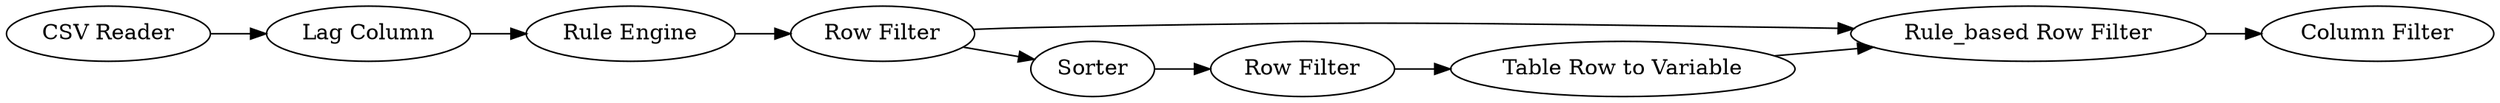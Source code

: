 digraph {
	7 -> 8
	4 -> 5
	3 -> 4
	1 -> 2
	2 -> 3
	8 -> 5
	6 -> 7
	5 -> 9
	4 -> 6
	5 [label="Rule_based Row Filter"]
	1 [label="CSV Reader"]
	7 [label="Row Filter"]
	9 [label="Column Filter"]
	4 [label="Row Filter"]
	6 [label=Sorter]
	8 [label="Table Row to Variable"]
	3 [label="Rule Engine"]
	2 [label="Lag Column"]
	rankdir=LR
}
